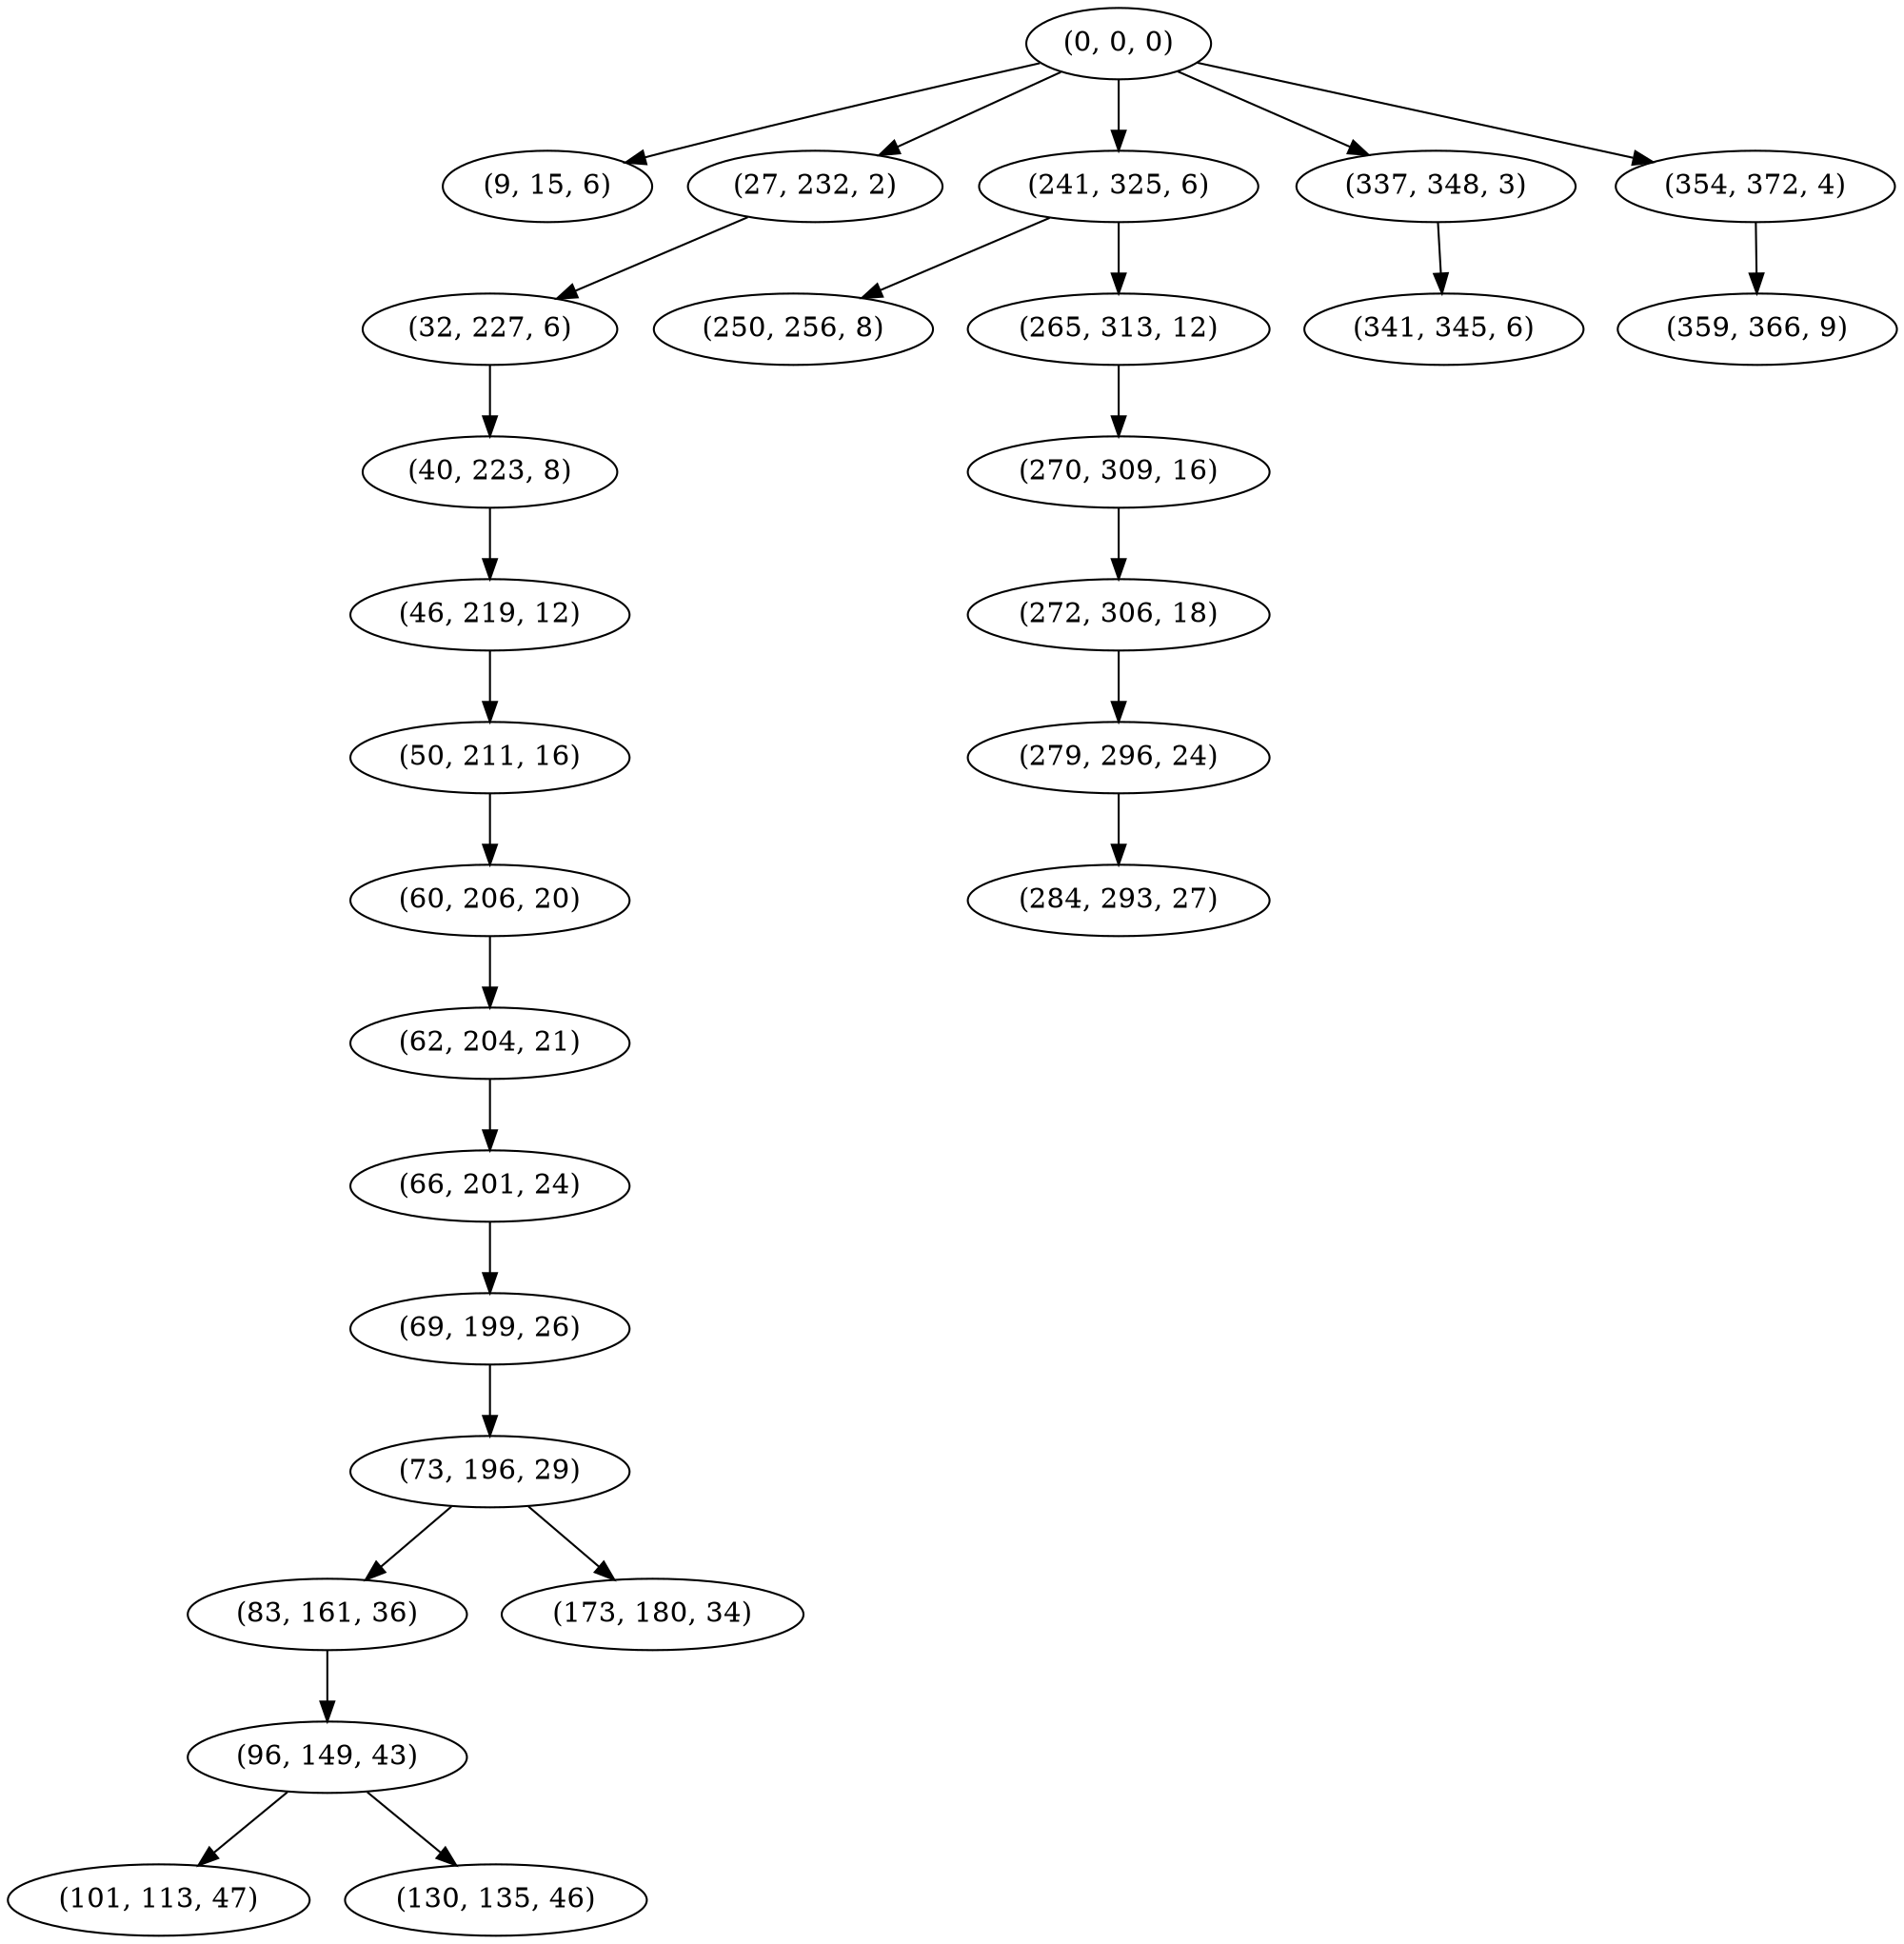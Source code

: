 digraph tree {
    "(0, 0, 0)";
    "(9, 15, 6)";
    "(27, 232, 2)";
    "(32, 227, 6)";
    "(40, 223, 8)";
    "(46, 219, 12)";
    "(50, 211, 16)";
    "(60, 206, 20)";
    "(62, 204, 21)";
    "(66, 201, 24)";
    "(69, 199, 26)";
    "(73, 196, 29)";
    "(83, 161, 36)";
    "(96, 149, 43)";
    "(101, 113, 47)";
    "(130, 135, 46)";
    "(173, 180, 34)";
    "(241, 325, 6)";
    "(250, 256, 8)";
    "(265, 313, 12)";
    "(270, 309, 16)";
    "(272, 306, 18)";
    "(279, 296, 24)";
    "(284, 293, 27)";
    "(337, 348, 3)";
    "(341, 345, 6)";
    "(354, 372, 4)";
    "(359, 366, 9)";
    "(0, 0, 0)" -> "(9, 15, 6)";
    "(0, 0, 0)" -> "(27, 232, 2)";
    "(0, 0, 0)" -> "(241, 325, 6)";
    "(0, 0, 0)" -> "(337, 348, 3)";
    "(0, 0, 0)" -> "(354, 372, 4)";
    "(27, 232, 2)" -> "(32, 227, 6)";
    "(32, 227, 6)" -> "(40, 223, 8)";
    "(40, 223, 8)" -> "(46, 219, 12)";
    "(46, 219, 12)" -> "(50, 211, 16)";
    "(50, 211, 16)" -> "(60, 206, 20)";
    "(60, 206, 20)" -> "(62, 204, 21)";
    "(62, 204, 21)" -> "(66, 201, 24)";
    "(66, 201, 24)" -> "(69, 199, 26)";
    "(69, 199, 26)" -> "(73, 196, 29)";
    "(73, 196, 29)" -> "(83, 161, 36)";
    "(73, 196, 29)" -> "(173, 180, 34)";
    "(83, 161, 36)" -> "(96, 149, 43)";
    "(96, 149, 43)" -> "(101, 113, 47)";
    "(96, 149, 43)" -> "(130, 135, 46)";
    "(241, 325, 6)" -> "(250, 256, 8)";
    "(241, 325, 6)" -> "(265, 313, 12)";
    "(265, 313, 12)" -> "(270, 309, 16)";
    "(270, 309, 16)" -> "(272, 306, 18)";
    "(272, 306, 18)" -> "(279, 296, 24)";
    "(279, 296, 24)" -> "(284, 293, 27)";
    "(337, 348, 3)" -> "(341, 345, 6)";
    "(354, 372, 4)" -> "(359, 366, 9)";
}
